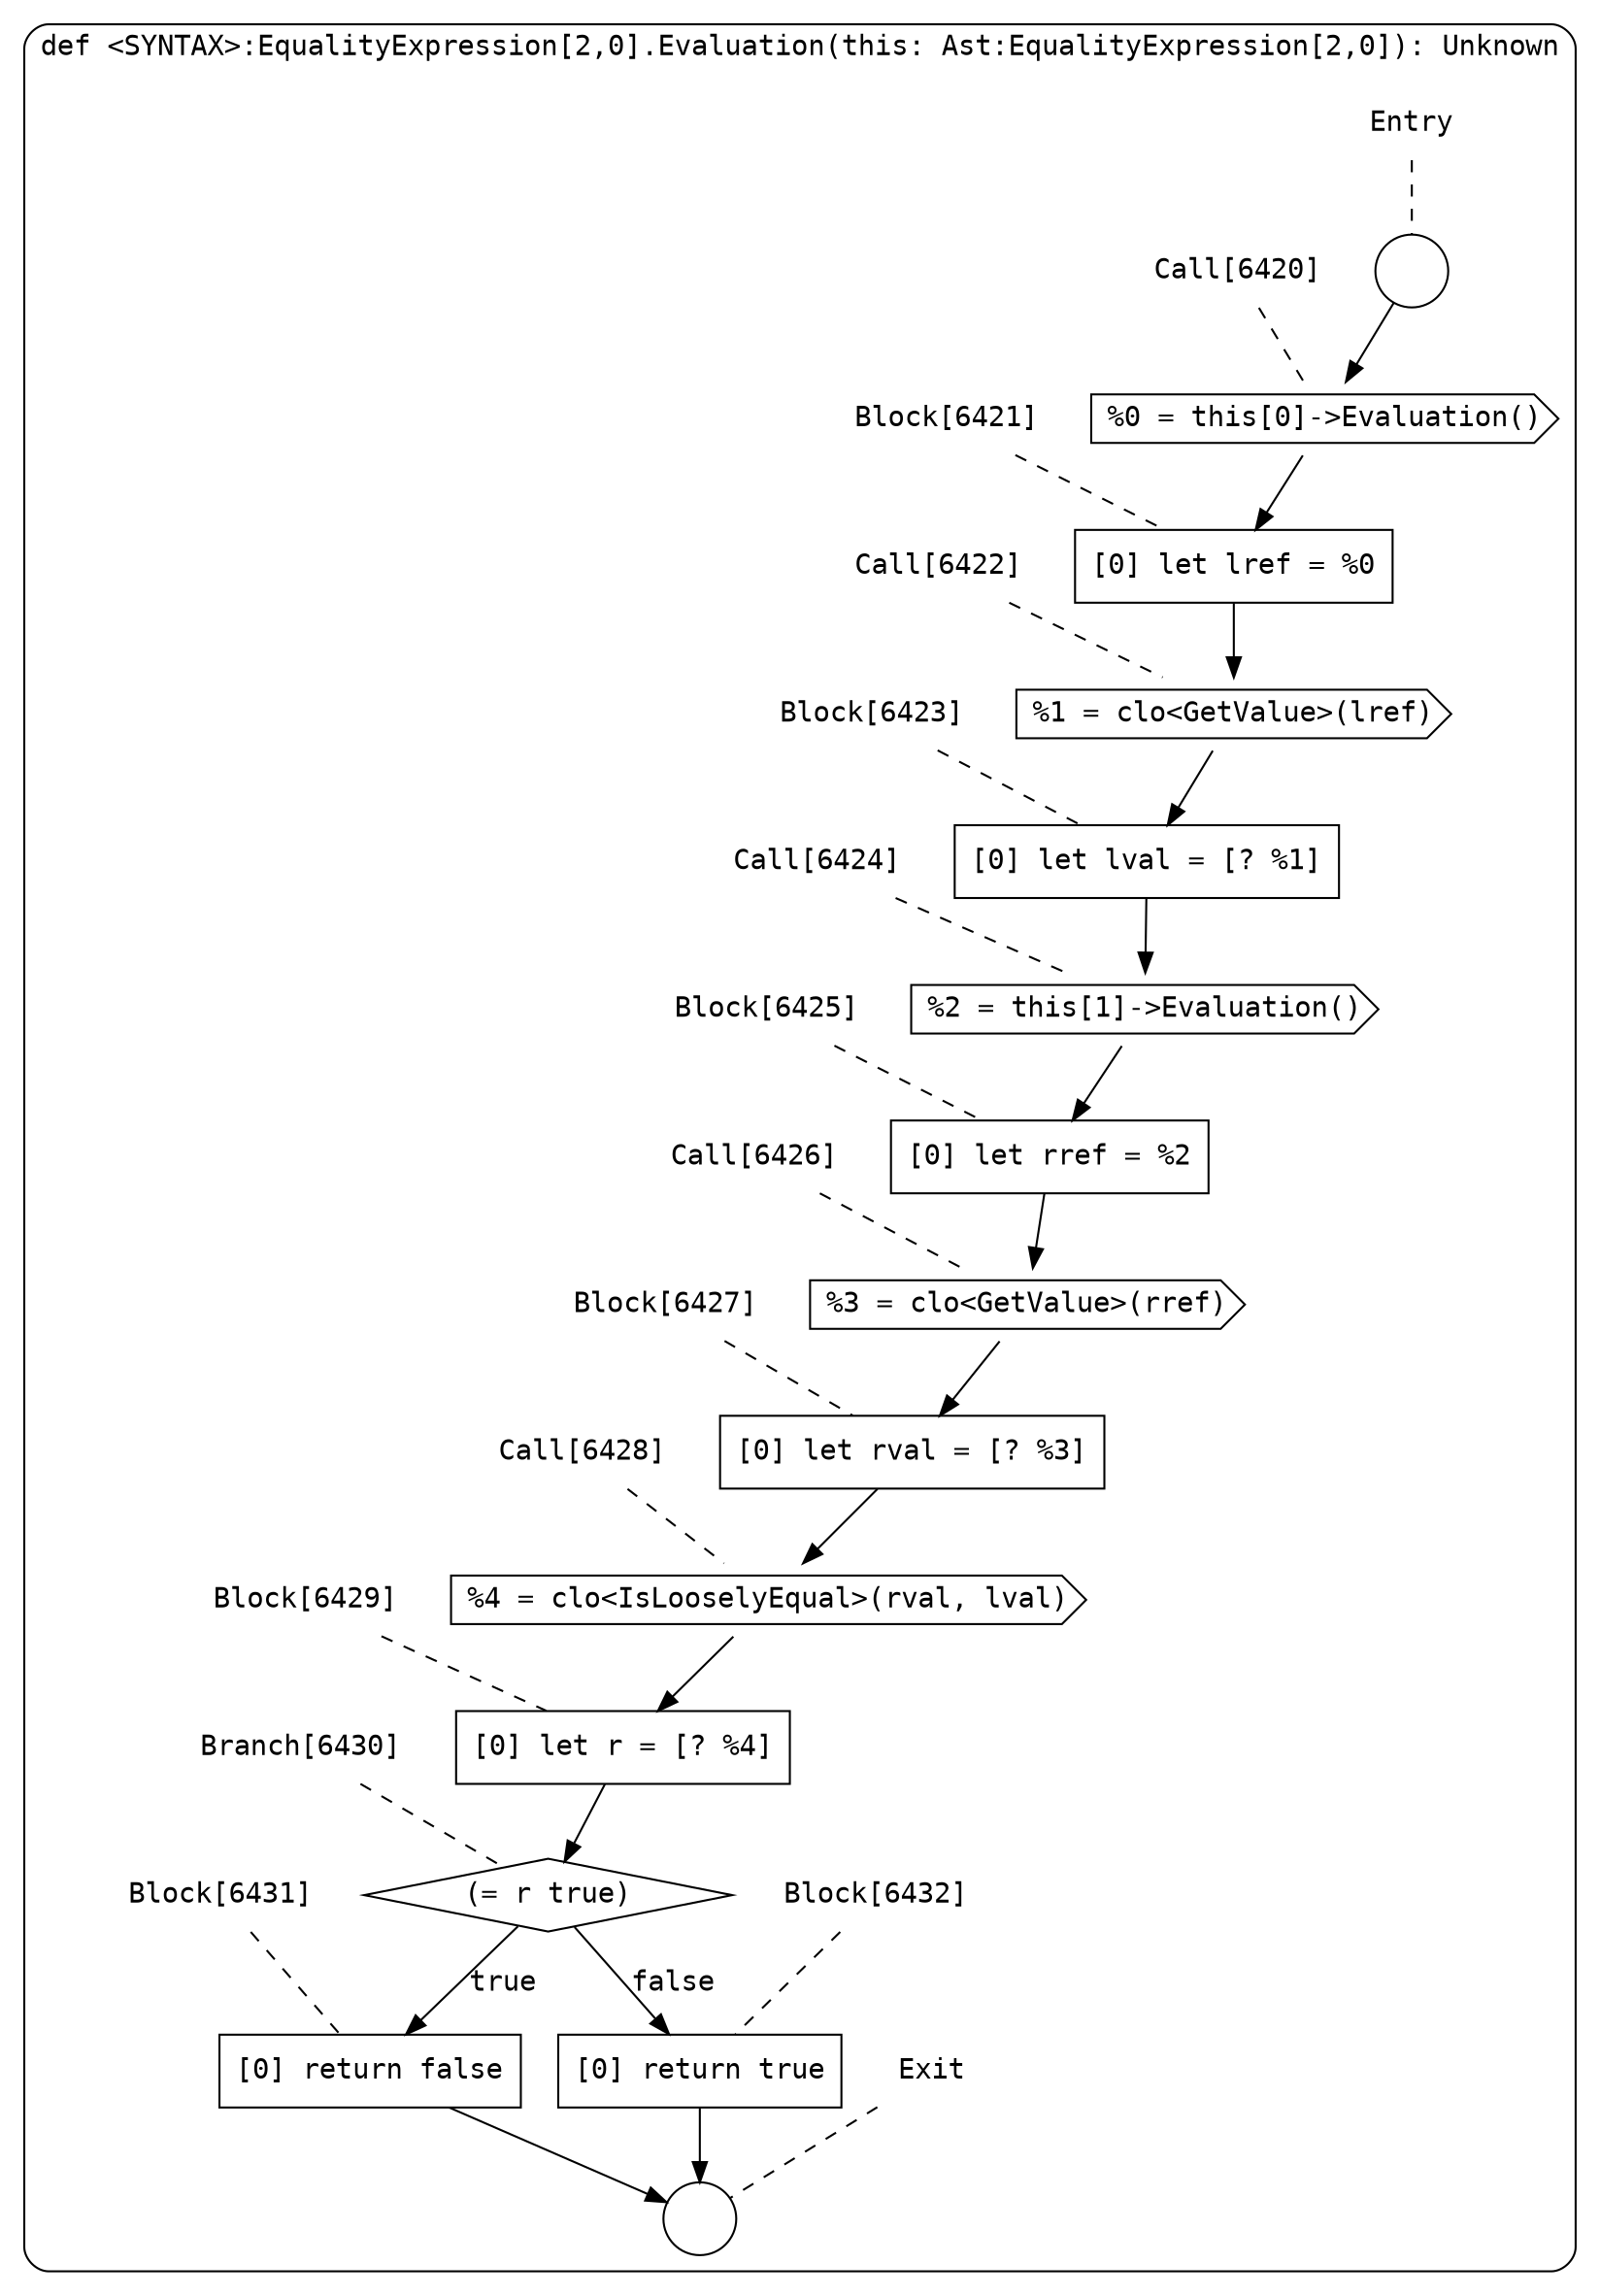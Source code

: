 digraph {
  graph [fontname = "Consolas"]
  node [fontname = "Consolas"]
  edge [fontname = "Consolas"]
  subgraph cluster1328 {
    label = "def <SYNTAX>:EqualityExpression[2,0].Evaluation(this: Ast:EqualityExpression[2,0]): Unknown"
    style = rounded
    cluster1328_entry_name [shape=none, label=<<font color="black">Entry</font>>]
    cluster1328_entry_name -> cluster1328_entry [arrowhead=none, color="black", style=dashed]
    cluster1328_entry [shape=circle label=" " color="black" fillcolor="white" style=filled]
    cluster1328_entry -> node6420 [color="black"]
    cluster1328_exit_name [shape=none, label=<<font color="black">Exit</font>>]
    cluster1328_exit_name -> cluster1328_exit [arrowhead=none, color="black", style=dashed]
    cluster1328_exit [shape=circle label=" " color="black" fillcolor="white" style=filled]
    node6420_name [shape=none, label=<<font color="black">Call[6420]</font>>]
    node6420_name -> node6420 [arrowhead=none, color="black", style=dashed]
    node6420 [shape=cds, label=<<font color="black">%0 = this[0]-&gt;Evaluation()</font>> color="black" fillcolor="white", style=filled]
    node6420 -> node6421 [color="black"]
    node6421_name [shape=none, label=<<font color="black">Block[6421]</font>>]
    node6421_name -> node6421 [arrowhead=none, color="black", style=dashed]
    node6421 [shape=box, label=<<font color="black">[0] let lref = %0<BR ALIGN="LEFT"/></font>> color="black" fillcolor="white", style=filled]
    node6421 -> node6422 [color="black"]
    node6422_name [shape=none, label=<<font color="black">Call[6422]</font>>]
    node6422_name -> node6422 [arrowhead=none, color="black", style=dashed]
    node6422 [shape=cds, label=<<font color="black">%1 = clo&lt;GetValue&gt;(lref)</font>> color="black" fillcolor="white", style=filled]
    node6422 -> node6423 [color="black"]
    node6423_name [shape=none, label=<<font color="black">Block[6423]</font>>]
    node6423_name -> node6423 [arrowhead=none, color="black", style=dashed]
    node6423 [shape=box, label=<<font color="black">[0] let lval = [? %1]<BR ALIGN="LEFT"/></font>> color="black" fillcolor="white", style=filled]
    node6423 -> node6424 [color="black"]
    node6424_name [shape=none, label=<<font color="black">Call[6424]</font>>]
    node6424_name -> node6424 [arrowhead=none, color="black", style=dashed]
    node6424 [shape=cds, label=<<font color="black">%2 = this[1]-&gt;Evaluation()</font>> color="black" fillcolor="white", style=filled]
    node6424 -> node6425 [color="black"]
    node6425_name [shape=none, label=<<font color="black">Block[6425]</font>>]
    node6425_name -> node6425 [arrowhead=none, color="black", style=dashed]
    node6425 [shape=box, label=<<font color="black">[0] let rref = %2<BR ALIGN="LEFT"/></font>> color="black" fillcolor="white", style=filled]
    node6425 -> node6426 [color="black"]
    node6426_name [shape=none, label=<<font color="black">Call[6426]</font>>]
    node6426_name -> node6426 [arrowhead=none, color="black", style=dashed]
    node6426 [shape=cds, label=<<font color="black">%3 = clo&lt;GetValue&gt;(rref)</font>> color="black" fillcolor="white", style=filled]
    node6426 -> node6427 [color="black"]
    node6427_name [shape=none, label=<<font color="black">Block[6427]</font>>]
    node6427_name -> node6427 [arrowhead=none, color="black", style=dashed]
    node6427 [shape=box, label=<<font color="black">[0] let rval = [? %3]<BR ALIGN="LEFT"/></font>> color="black" fillcolor="white", style=filled]
    node6427 -> node6428 [color="black"]
    node6428_name [shape=none, label=<<font color="black">Call[6428]</font>>]
    node6428_name -> node6428 [arrowhead=none, color="black", style=dashed]
    node6428 [shape=cds, label=<<font color="black">%4 = clo&lt;IsLooselyEqual&gt;(rval, lval)</font>> color="black" fillcolor="white", style=filled]
    node6428 -> node6429 [color="black"]
    node6429_name [shape=none, label=<<font color="black">Block[6429]</font>>]
    node6429_name -> node6429 [arrowhead=none, color="black", style=dashed]
    node6429 [shape=box, label=<<font color="black">[0] let r = [? %4]<BR ALIGN="LEFT"/></font>> color="black" fillcolor="white", style=filled]
    node6429 -> node6430 [color="black"]
    node6430_name [shape=none, label=<<font color="black">Branch[6430]</font>>]
    node6430_name -> node6430 [arrowhead=none, color="black", style=dashed]
    node6430 [shape=diamond, label=<<font color="black">(= r true)</font>> color="black" fillcolor="white", style=filled]
    node6430 -> node6431 [label=<<font color="black">true</font>> color="black"]
    node6430 -> node6432 [label=<<font color="black">false</font>> color="black"]
    node6431_name [shape=none, label=<<font color="black">Block[6431]</font>>]
    node6431_name -> node6431 [arrowhead=none, color="black", style=dashed]
    node6431 [shape=box, label=<<font color="black">[0] return false<BR ALIGN="LEFT"/></font>> color="black" fillcolor="white", style=filled]
    node6431 -> cluster1328_exit [color="black"]
    node6432_name [shape=none, label=<<font color="black">Block[6432]</font>>]
    node6432_name -> node6432 [arrowhead=none, color="black", style=dashed]
    node6432 [shape=box, label=<<font color="black">[0] return true<BR ALIGN="LEFT"/></font>> color="black" fillcolor="white", style=filled]
    node6432 -> cluster1328_exit [color="black"]
  }
}